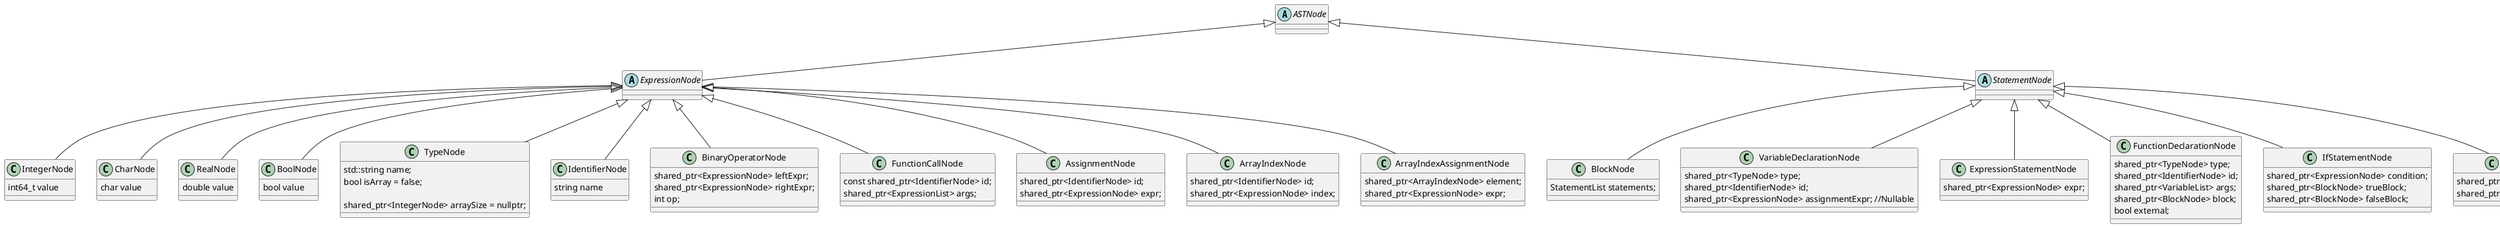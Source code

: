 @startuml

abstract class ASTNode
abstract class ExpressionNode
abstract class StatementNode

ASTNode <|-- ExpressionNode
ASTNode <|-- StatementNode

ExpressionNode <|-- IntegerNode
ExpressionNode <|-- CharNode
ExpressionNode <|-- RealNode
ExpressionNode <|-- BoolNode
ExpressionNode <|-- TypeNode
ExpressionNode <|-- IdentifierNode
ExpressionNode <|-- BinaryOperatorNode
ExpressionNode <|-- FunctionCallNode
ExpressionNode <|-- AssignmentNode
ExpressionNode <|-- ArrayIndexNode
ExpressionNode <|-- ArrayIndexAssignmentNode

StatementNode <|-- BlockNode
StatementNode <|-- VariableDeclarationNode
StatementNode <|-- ExpressionStatementNode
StatementNode <|-- FunctionDeclarationNode
StatementNode <|-- IfStatementNode
StatementNode <|-- WhileStatementNode

class IntegerNode {
int64_t value
}

class CharNode {
char value
}

class RealNode {
double value
}

class BoolNode {
bool value
}

class TypeNode {
    std::string name;
    bool isArray = false;

    shared_ptr<IntegerNode> arraySize = nullptr;
}

class IdentifierNode {
string name
}

class BinaryOperatorNode {
    shared_ptr<ExpressionNode> leftExpr;
    shared_ptr<ExpressionNode> rightExpr;
    int op;
}

class FunctionCallNode {
    const shared_ptr<IdentifierNode> id;
    shared_ptr<ExpressionList> args;
}

class AssignmentNode {
    shared_ptr<IdentifierNode> id;
    shared_ptr<ExpressionNode> expr;
}

class ArrayIndexNode {
    shared_ptr<IdentifierNode> id;
    shared_ptr<ExpressionNode> index;
}

class ArrayIndexAssignmentNode {
    shared_ptr<ArrayIndexNode> element;
    shared_ptr<ExpressionNode> expr;
}


class BlockNode {
    StatementList statements;
}

class VariableDeclarationNode {
    shared_ptr<TypeNode> type;
    shared_ptr<IdentifierNode> id;
    shared_ptr<ExpressionNode> assignmentExpr; //Nullable
}

class ExpressionStatementNode {
    shared_ptr<ExpressionNode> expr;
}

class FunctionDeclarationNode {
    shared_ptr<TypeNode> type;
    shared_ptr<IdentifierNode> id;
    shared_ptr<VariableList> args;
    shared_ptr<BlockNode> block;
    bool external;
}

class IfStatementNode {
    shared_ptr<ExpressionNode> condition;
    shared_ptr<BlockNode> trueBlock;
    shared_ptr<BlockNode> falseBlock;
}

class WhileStatementNode {
    shared_ptr<ExpressionNode> condition;
    shared_ptr<BlockNode> block;
}

@enduml